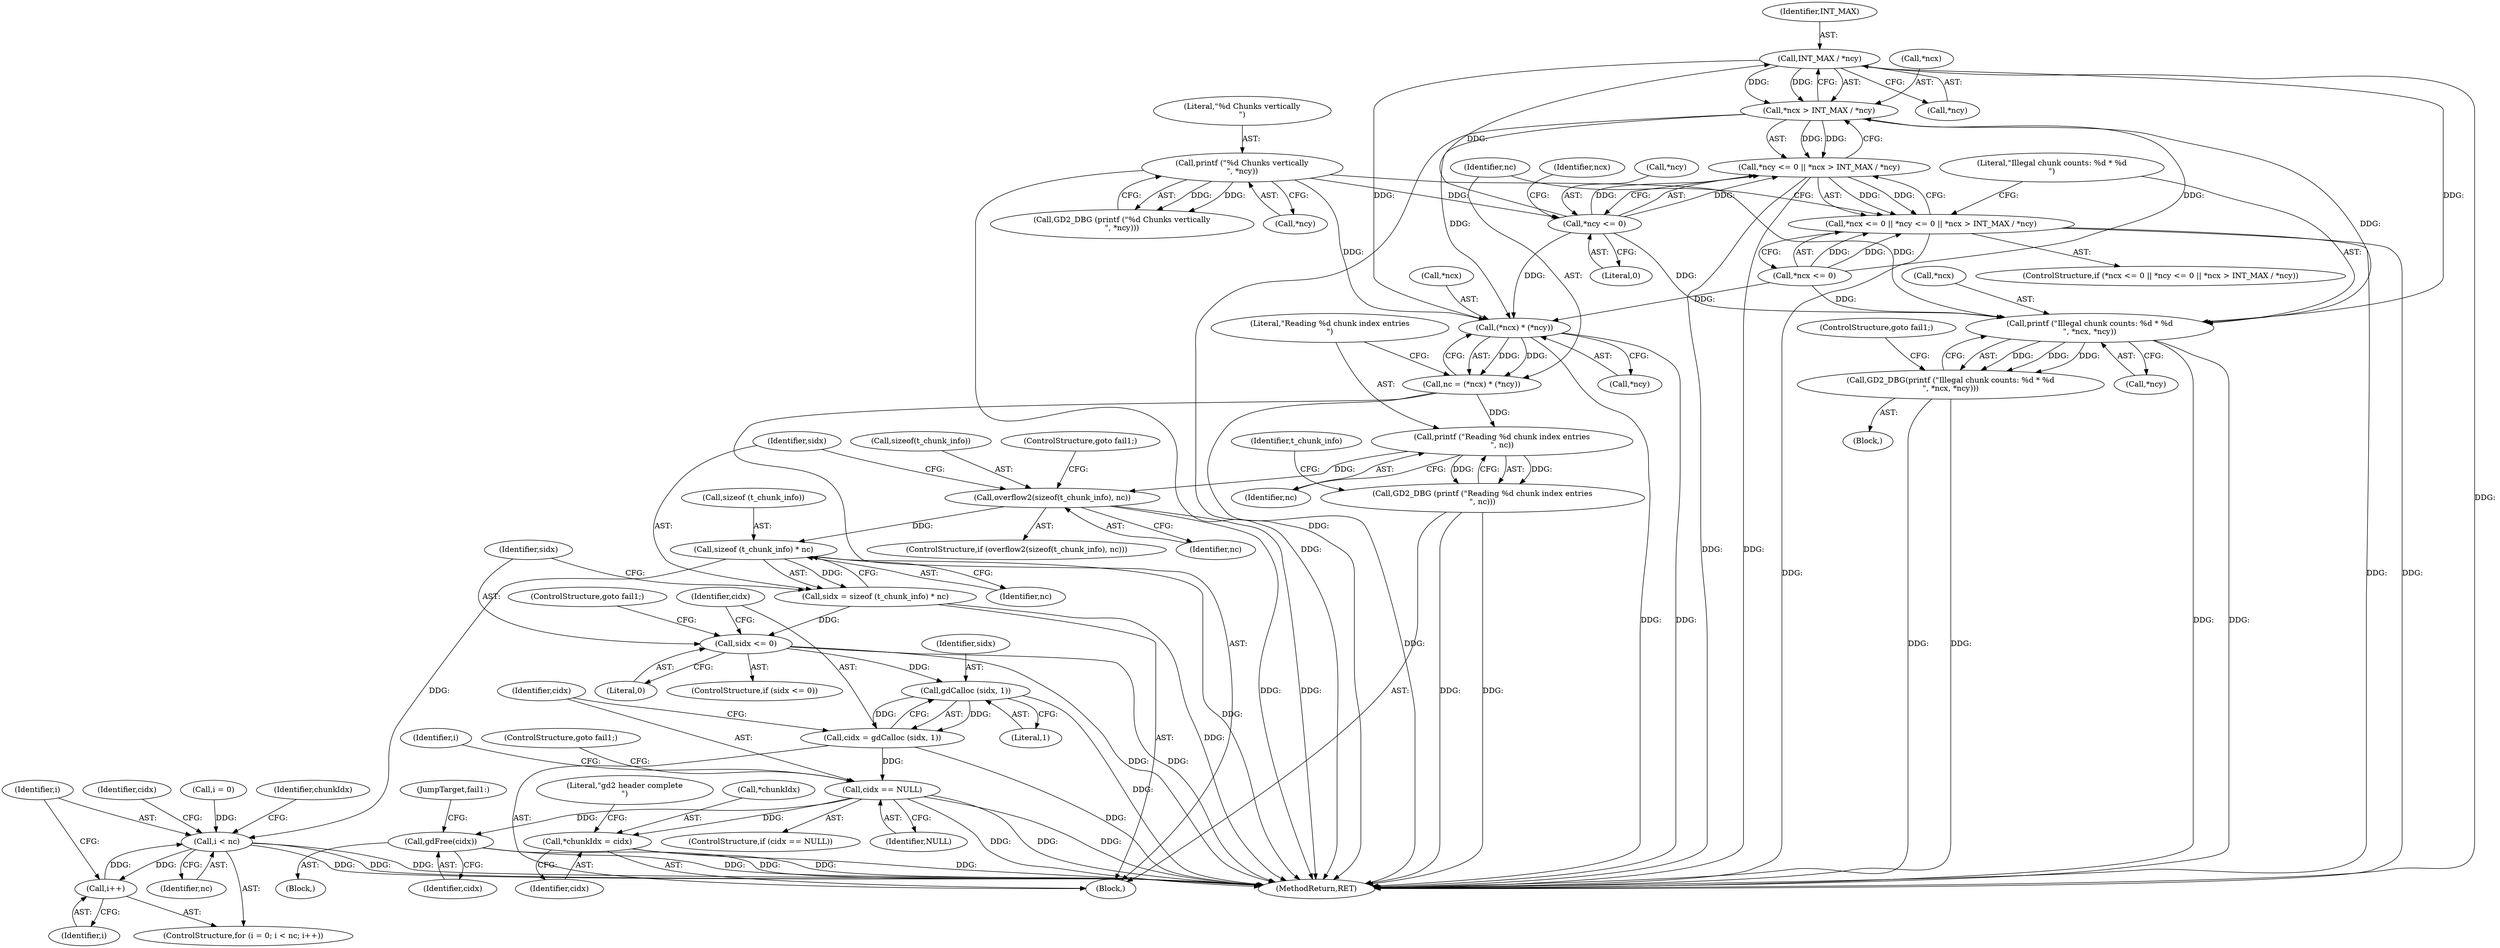 digraph "0_libgd_69d2fd2c597ffc0c217de1238b9bf4d4bceba8e6@pointer" {
"1000344" [label="(Call,INT_MAX / *ncy)"];
"1000337" [label="(Call,*ncy <= 0)"];
"1000321" [label="(Call,printf (\"%d Chunks vertically\n\", *ncy))"];
"1000341" [label="(Call,*ncx > INT_MAX / *ncy)"];
"1000336" [label="(Call,*ncy <= 0 || *ncx > INT_MAX / *ncy)"];
"1000331" [label="(Call,*ncx <= 0 || *ncy <= 0 || *ncx > INT_MAX / *ncy)"];
"1000350" [label="(Call,printf (\"Illegal chunk counts: %d * %d\n\", *ncx, *ncy))"];
"1000349" [label="(Call,GD2_DBG(printf (\"Illegal chunk counts: %d * %d\n\", *ncx, *ncy)))"];
"1000359" [label="(Call,(*ncx) * (*ncy))"];
"1000357" [label="(Call,nc = (*ncx) * (*ncy))"];
"1000365" [label="(Call,printf (\"Reading %d chunk index entries\n\", nc))"];
"1000364" [label="(Call,GD2_DBG (printf (\"Reading %d chunk index entries\n\", nc)))"];
"1000369" [label="(Call,overflow2(sizeof(t_chunk_info), nc))"];
"1000377" [label="(Call,sizeof (t_chunk_info) * nc)"];
"1000375" [label="(Call,sidx = sizeof (t_chunk_info) * nc)"];
"1000382" [label="(Call,sidx <= 0)"];
"1000389" [label="(Call,gdCalloc (sidx, 1))"];
"1000387" [label="(Call,cidx = gdCalloc (sidx, 1))"];
"1000393" [label="(Call,cidx == NULL)"];
"1000451" [label="(Call,*chunkIdx = cidx)"];
"1000461" [label="(Call,gdFree(cidx))"];
"1000402" [label="(Call,i < nc)"];
"1000405" [label="(Call,i++)"];
"1000345" [label="(Identifier,INT_MAX)"];
"1000383" [label="(Identifier,sidx)"];
"1000346" [label="(Call,*ncy)"];
"1000322" [label="(Literal,\"%d Chunks vertically\n\")"];
"1000342" [label="(Call,*ncx)"];
"1000349" [label="(Call,GD2_DBG(printf (\"Illegal chunk counts: %d * %d\n\", *ncx, *ncy)))"];
"1000340" [label="(Literal,0)"];
"1000330" [label="(ControlStructure,if (*ncx <= 0 || *ncy <= 0 || *ncx > INT_MAX / *ncy))"];
"1000354" [label="(Call,*ncy)"];
"1000381" [label="(ControlStructure,if (sidx <= 0))"];
"1000451" [label="(Call,*chunkIdx = cidx)"];
"1000414" [label="(Identifier,cidx)"];
"1000343" [label="(Identifier,ncx)"];
"1000394" [label="(Identifier,cidx)"];
"1000360" [label="(Call,*ncx)"];
"1000382" [label="(Call,sidx <= 0)"];
"1000393" [label="(Call,cidx == NULL)"];
"1000329" [label="(Block,)"];
"1000372" [label="(Identifier,nc)"];
"1000352" [label="(Call,*ncx)"];
"1000462" [label="(Identifier,cidx)"];
"1000336" [label="(Call,*ncy <= 0 || *ncx > INT_MAX / *ncy)"];
"1000402" [label="(Call,i < nc)"];
"1000359" [label="(Call,(*ncx) * (*ncy))"];
"1000358" [label="(Identifier,nc)"];
"1000380" [label="(Identifier,nc)"];
"1000399" [label="(Call,i = 0)"];
"1000365" [label="(Call,printf (\"Reading %d chunk index entries\n\", nc))"];
"1000357" [label="(Call,nc = (*ncx) * (*ncy))"];
"1000351" [label="(Literal,\"Illegal chunk counts: %d * %d\n\")"];
"1000371" [label="(Identifier,t_chunk_info)"];
"1000375" [label="(Call,sidx = sizeof (t_chunk_info) * nc)"];
"1000453" [label="(Identifier,chunkIdx)"];
"1000378" [label="(Call,sizeof (t_chunk_info))"];
"1000395" [label="(Identifier,NULL)"];
"1000356" [label="(ControlStructure,goto fail1;)"];
"1000404" [label="(Identifier,nc)"];
"1000376" [label="(Identifier,sidx)"];
"1000386" [label="(ControlStructure,goto fail1;)"];
"1000323" [label="(Call,*ncy)"];
"1000400" [label="(Identifier,i)"];
"1000388" [label="(Identifier,cidx)"];
"1000397" [label="(ControlStructure,goto fail1;)"];
"1000391" [label="(Literal,1)"];
"1000466" [label="(MethodReturn,RET)"];
"1000390" [label="(Identifier,sidx)"];
"1000454" [label="(Identifier,cidx)"];
"1000452" [label="(Call,*chunkIdx)"];
"1000457" [label="(Literal,\"gd2 header complete\n\")"];
"1000403" [label="(Identifier,i)"];
"1000337" [label="(Call,*ncy <= 0)"];
"1000369" [label="(Call,overflow2(sizeof(t_chunk_info), nc))"];
"1000321" [label="(Call,printf (\"%d Chunks vertically\n\", *ncy))"];
"1000370" [label="(Call,sizeof(t_chunk_info))"];
"1000384" [label="(Literal,0)"];
"1000344" [label="(Call,INT_MAX / *ncy)"];
"1000338" [label="(Call,*ncy)"];
"1000374" [label="(ControlStructure,goto fail1;)"];
"1000377" [label="(Call,sizeof (t_chunk_info) * nc)"];
"1000392" [label="(ControlStructure,if (cidx == NULL))"];
"1000117" [label="(Block,)"];
"1000406" [label="(Identifier,i)"];
"1000405" [label="(Call,i++)"];
"1000320" [label="(Call,GD2_DBG (printf (\"%d Chunks vertically\n\", *ncy)))"];
"1000398" [label="(ControlStructure,for (i = 0; i < nc; i++))"];
"1000368" [label="(ControlStructure,if (overflow2(sizeof(t_chunk_info), nc)))"];
"1000387" [label="(Call,cidx = gdCalloc (sidx, 1))"];
"1000350" [label="(Call,printf (\"Illegal chunk counts: %d * %d\n\", *ncx, *ncy))"];
"1000348" [label="(Block,)"];
"1000366" [label="(Literal,\"Reading %d chunk index entries\n\")"];
"1000341" [label="(Call,*ncx > INT_MAX / *ncy)"];
"1000367" [label="(Identifier,nc)"];
"1000461" [label="(Call,gdFree(cidx))"];
"1000463" [label="(JumpTarget,fail1:)"];
"1000331" [label="(Call,*ncx <= 0 || *ncy <= 0 || *ncx > INT_MAX / *ncy)"];
"1000389" [label="(Call,gdCalloc (sidx, 1))"];
"1000332" [label="(Call,*ncx <= 0)"];
"1000362" [label="(Call,*ncy)"];
"1000364" [label="(Call,GD2_DBG (printf (\"Reading %d chunk index entries\n\", nc)))"];
"1000344" -> "1000341"  [label="AST: "];
"1000344" -> "1000346"  [label="CFG: "];
"1000345" -> "1000344"  [label="AST: "];
"1000346" -> "1000344"  [label="AST: "];
"1000341" -> "1000344"  [label="CFG: "];
"1000344" -> "1000466"  [label="DDG: "];
"1000344" -> "1000341"  [label="DDG: "];
"1000344" -> "1000341"  [label="DDG: "];
"1000337" -> "1000344"  [label="DDG: "];
"1000344" -> "1000350"  [label="DDG: "];
"1000344" -> "1000359"  [label="DDG: "];
"1000337" -> "1000336"  [label="AST: "];
"1000337" -> "1000340"  [label="CFG: "];
"1000338" -> "1000337"  [label="AST: "];
"1000340" -> "1000337"  [label="AST: "];
"1000343" -> "1000337"  [label="CFG: "];
"1000336" -> "1000337"  [label="CFG: "];
"1000337" -> "1000336"  [label="DDG: "];
"1000337" -> "1000336"  [label="DDG: "];
"1000321" -> "1000337"  [label="DDG: "];
"1000337" -> "1000350"  [label="DDG: "];
"1000337" -> "1000359"  [label="DDG: "];
"1000321" -> "1000320"  [label="AST: "];
"1000321" -> "1000323"  [label="CFG: "];
"1000322" -> "1000321"  [label="AST: "];
"1000323" -> "1000321"  [label="AST: "];
"1000320" -> "1000321"  [label="CFG: "];
"1000321" -> "1000466"  [label="DDG: "];
"1000321" -> "1000320"  [label="DDG: "];
"1000321" -> "1000320"  [label="DDG: "];
"1000321" -> "1000350"  [label="DDG: "];
"1000321" -> "1000359"  [label="DDG: "];
"1000341" -> "1000336"  [label="AST: "];
"1000342" -> "1000341"  [label="AST: "];
"1000336" -> "1000341"  [label="CFG: "];
"1000341" -> "1000466"  [label="DDG: "];
"1000341" -> "1000336"  [label="DDG: "];
"1000341" -> "1000336"  [label="DDG: "];
"1000332" -> "1000341"  [label="DDG: "];
"1000341" -> "1000350"  [label="DDG: "];
"1000341" -> "1000359"  [label="DDG: "];
"1000336" -> "1000331"  [label="AST: "];
"1000331" -> "1000336"  [label="CFG: "];
"1000336" -> "1000466"  [label="DDG: "];
"1000336" -> "1000466"  [label="DDG: "];
"1000336" -> "1000331"  [label="DDG: "];
"1000336" -> "1000331"  [label="DDG: "];
"1000331" -> "1000330"  [label="AST: "];
"1000331" -> "1000332"  [label="CFG: "];
"1000332" -> "1000331"  [label="AST: "];
"1000351" -> "1000331"  [label="CFG: "];
"1000358" -> "1000331"  [label="CFG: "];
"1000331" -> "1000466"  [label="DDG: "];
"1000331" -> "1000466"  [label="DDG: "];
"1000331" -> "1000466"  [label="DDG: "];
"1000332" -> "1000331"  [label="DDG: "];
"1000332" -> "1000331"  [label="DDG: "];
"1000350" -> "1000349"  [label="AST: "];
"1000350" -> "1000354"  [label="CFG: "];
"1000351" -> "1000350"  [label="AST: "];
"1000352" -> "1000350"  [label="AST: "];
"1000354" -> "1000350"  [label="AST: "];
"1000349" -> "1000350"  [label="CFG: "];
"1000350" -> "1000466"  [label="DDG: "];
"1000350" -> "1000466"  [label="DDG: "];
"1000350" -> "1000349"  [label="DDG: "];
"1000350" -> "1000349"  [label="DDG: "];
"1000350" -> "1000349"  [label="DDG: "];
"1000332" -> "1000350"  [label="DDG: "];
"1000349" -> "1000348"  [label="AST: "];
"1000356" -> "1000349"  [label="CFG: "];
"1000349" -> "1000466"  [label="DDG: "];
"1000349" -> "1000466"  [label="DDG: "];
"1000359" -> "1000357"  [label="AST: "];
"1000359" -> "1000362"  [label="CFG: "];
"1000360" -> "1000359"  [label="AST: "];
"1000362" -> "1000359"  [label="AST: "];
"1000357" -> "1000359"  [label="CFG: "];
"1000359" -> "1000466"  [label="DDG: "];
"1000359" -> "1000466"  [label="DDG: "];
"1000359" -> "1000357"  [label="DDG: "];
"1000359" -> "1000357"  [label="DDG: "];
"1000332" -> "1000359"  [label="DDG: "];
"1000357" -> "1000329"  [label="AST: "];
"1000358" -> "1000357"  [label="AST: "];
"1000366" -> "1000357"  [label="CFG: "];
"1000357" -> "1000466"  [label="DDG: "];
"1000357" -> "1000365"  [label="DDG: "];
"1000365" -> "1000364"  [label="AST: "];
"1000365" -> "1000367"  [label="CFG: "];
"1000366" -> "1000365"  [label="AST: "];
"1000367" -> "1000365"  [label="AST: "];
"1000364" -> "1000365"  [label="CFG: "];
"1000365" -> "1000364"  [label="DDG: "];
"1000365" -> "1000364"  [label="DDG: "];
"1000365" -> "1000369"  [label="DDG: "];
"1000364" -> "1000329"  [label="AST: "];
"1000371" -> "1000364"  [label="CFG: "];
"1000364" -> "1000466"  [label="DDG: "];
"1000364" -> "1000466"  [label="DDG: "];
"1000369" -> "1000368"  [label="AST: "];
"1000369" -> "1000372"  [label="CFG: "];
"1000370" -> "1000369"  [label="AST: "];
"1000372" -> "1000369"  [label="AST: "];
"1000374" -> "1000369"  [label="CFG: "];
"1000376" -> "1000369"  [label="CFG: "];
"1000369" -> "1000466"  [label="DDG: "];
"1000369" -> "1000466"  [label="DDG: "];
"1000369" -> "1000377"  [label="DDG: "];
"1000377" -> "1000375"  [label="AST: "];
"1000377" -> "1000380"  [label="CFG: "];
"1000378" -> "1000377"  [label="AST: "];
"1000380" -> "1000377"  [label="AST: "];
"1000375" -> "1000377"  [label="CFG: "];
"1000377" -> "1000466"  [label="DDG: "];
"1000377" -> "1000375"  [label="DDG: "];
"1000377" -> "1000402"  [label="DDG: "];
"1000375" -> "1000329"  [label="AST: "];
"1000376" -> "1000375"  [label="AST: "];
"1000383" -> "1000375"  [label="CFG: "];
"1000375" -> "1000466"  [label="DDG: "];
"1000375" -> "1000382"  [label="DDG: "];
"1000382" -> "1000381"  [label="AST: "];
"1000382" -> "1000384"  [label="CFG: "];
"1000383" -> "1000382"  [label="AST: "];
"1000384" -> "1000382"  [label="AST: "];
"1000386" -> "1000382"  [label="CFG: "];
"1000388" -> "1000382"  [label="CFG: "];
"1000382" -> "1000466"  [label="DDG: "];
"1000382" -> "1000466"  [label="DDG: "];
"1000382" -> "1000389"  [label="DDG: "];
"1000389" -> "1000387"  [label="AST: "];
"1000389" -> "1000391"  [label="CFG: "];
"1000390" -> "1000389"  [label="AST: "];
"1000391" -> "1000389"  [label="AST: "];
"1000387" -> "1000389"  [label="CFG: "];
"1000389" -> "1000466"  [label="DDG: "];
"1000389" -> "1000387"  [label="DDG: "];
"1000389" -> "1000387"  [label="DDG: "];
"1000387" -> "1000329"  [label="AST: "];
"1000388" -> "1000387"  [label="AST: "];
"1000394" -> "1000387"  [label="CFG: "];
"1000387" -> "1000466"  [label="DDG: "];
"1000387" -> "1000393"  [label="DDG: "];
"1000393" -> "1000392"  [label="AST: "];
"1000393" -> "1000395"  [label="CFG: "];
"1000394" -> "1000393"  [label="AST: "];
"1000395" -> "1000393"  [label="AST: "];
"1000397" -> "1000393"  [label="CFG: "];
"1000400" -> "1000393"  [label="CFG: "];
"1000393" -> "1000466"  [label="DDG: "];
"1000393" -> "1000466"  [label="DDG: "];
"1000393" -> "1000466"  [label="DDG: "];
"1000393" -> "1000451"  [label="DDG: "];
"1000393" -> "1000461"  [label="DDG: "];
"1000451" -> "1000329"  [label="AST: "];
"1000451" -> "1000454"  [label="CFG: "];
"1000452" -> "1000451"  [label="AST: "];
"1000454" -> "1000451"  [label="AST: "];
"1000457" -> "1000451"  [label="CFG: "];
"1000451" -> "1000466"  [label="DDG: "];
"1000451" -> "1000466"  [label="DDG: "];
"1000461" -> "1000117"  [label="AST: "];
"1000461" -> "1000462"  [label="CFG: "];
"1000462" -> "1000461"  [label="AST: "];
"1000463" -> "1000461"  [label="CFG: "];
"1000461" -> "1000466"  [label="DDG: "];
"1000461" -> "1000466"  [label="DDG: "];
"1000402" -> "1000398"  [label="AST: "];
"1000402" -> "1000404"  [label="CFG: "];
"1000403" -> "1000402"  [label="AST: "];
"1000404" -> "1000402"  [label="AST: "];
"1000414" -> "1000402"  [label="CFG: "];
"1000453" -> "1000402"  [label="CFG: "];
"1000402" -> "1000466"  [label="DDG: "];
"1000402" -> "1000466"  [label="DDG: "];
"1000402" -> "1000466"  [label="DDG: "];
"1000399" -> "1000402"  [label="DDG: "];
"1000405" -> "1000402"  [label="DDG: "];
"1000402" -> "1000405"  [label="DDG: "];
"1000405" -> "1000398"  [label="AST: "];
"1000405" -> "1000406"  [label="CFG: "];
"1000406" -> "1000405"  [label="AST: "];
"1000403" -> "1000405"  [label="CFG: "];
}
